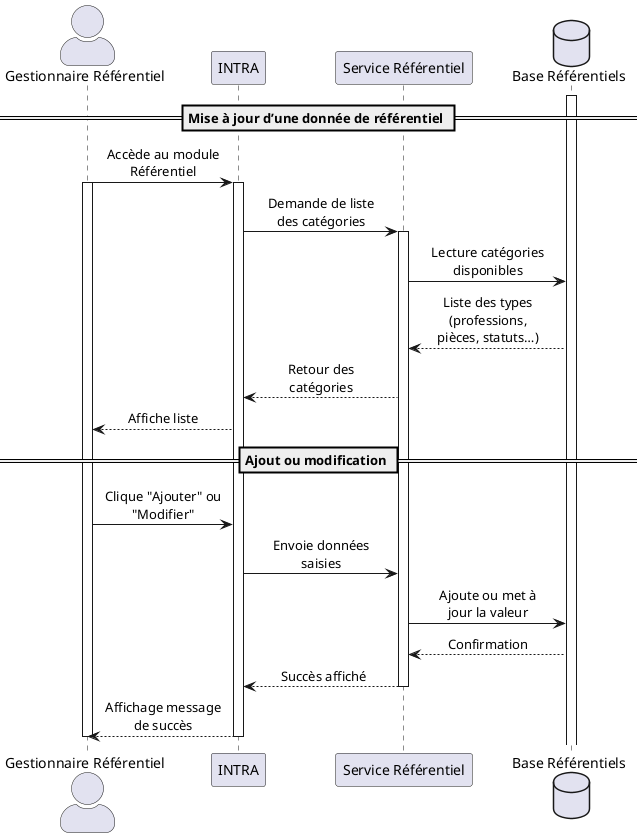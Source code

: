@startuml UC008-A
skinparam actorStyle awesome
skinparam sequenceMessageAlign center
skinparam ParticipantPadding 30
skinparam maxMessageSize 120

actor "Gestionnaire Référentiel" as GR
participant "INTRA" as UI
participant "Service Référentiel" as SR
database "Base Référentiels" as DBR

== Mise à jour d’une donnée de référentiel ==
activate DBR
GR -> UI : Accède au module Référentiel
activate UI 
activate GR
UI -> SR : Demande de liste des catégories
activate SR
SR -> DBR : Lecture catégories disponibles
DBR --> SR : Liste des types (professions, pièces, statuts…)
SR --> UI : Retour des catégories
UI --> GR : Affiche liste

== Ajout ou modification ==

GR -> UI : Clique "Ajouter" ou "Modifier"
UI -> SR : Envoie données saisies
SR -> DBR : Ajoute ou met à jour la valeur
DBR --> SR : Confirmation
SR --> UI : Succès affiché
deactivate SR
UI --> GR : Affichage message de succès
deactivate GR
deactivate UI
@enduml
